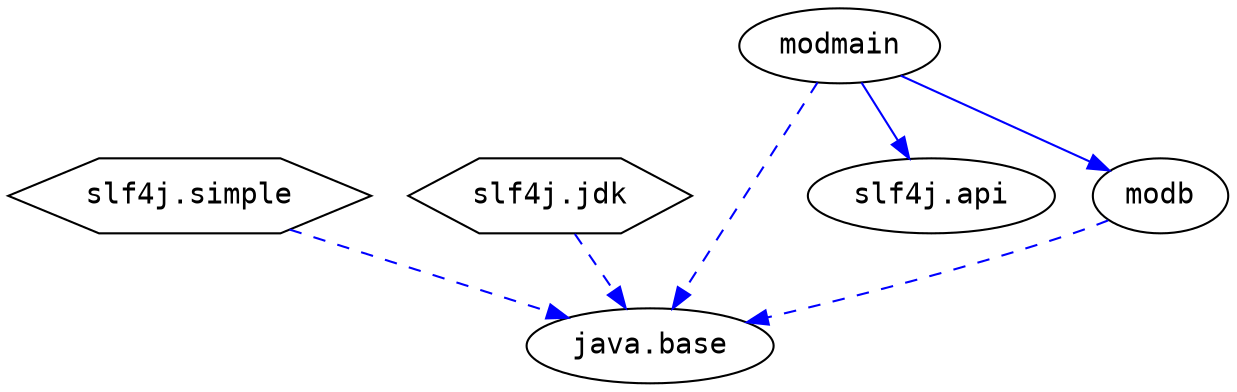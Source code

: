 # Created by depvis.JigsawDepVisualizer on Fri Dec 30 11:16:57 CET 2016
digraph Java9_Dependency_Visualizer {
slf4j_simple[fontname="Consolas",shape="hexagon",label="slf4j.simple"];
java_base[fontname="Consolas",shape="ellipse",label="java.base"];
slf4j_jdk[fontname="Consolas",shape="hexagon",label="slf4j.jdk"];
modmain[fontname="Consolas",shape="ellipse",label="modmain"];
slf4j_api[fontname="Consolas",shape="ellipse",label="slf4j.api"];
modb[fontname="Consolas",shape="ellipse",label="modb"];
slf4j_simple -> java_base[color="#0000ff",fontname="Consolas",fontcolor="#0000ff",style="dashed",weight="16"]
slf4j_jdk -> java_base[color="#0000ff",fontname="Consolas",fontcolor="#0000ff",style="dashed",weight="16"]
modmain -> slf4j_api[color="#0000ff",fontname="Consolas",fontcolor="#0000ff",weight="8"]
modmain -> modb[color="#0000ff",fontname="Consolas",fontcolor="#0000ff",weight="8"]
modmain -> java_base[color="#0000ff",fontname="Consolas",fontcolor="#0000ff",style="dashed",weight="16"]
modb -> java_base[color="#0000ff",fontname="Consolas",fontcolor="#0000ff",style="dashed",weight="16"]
}
